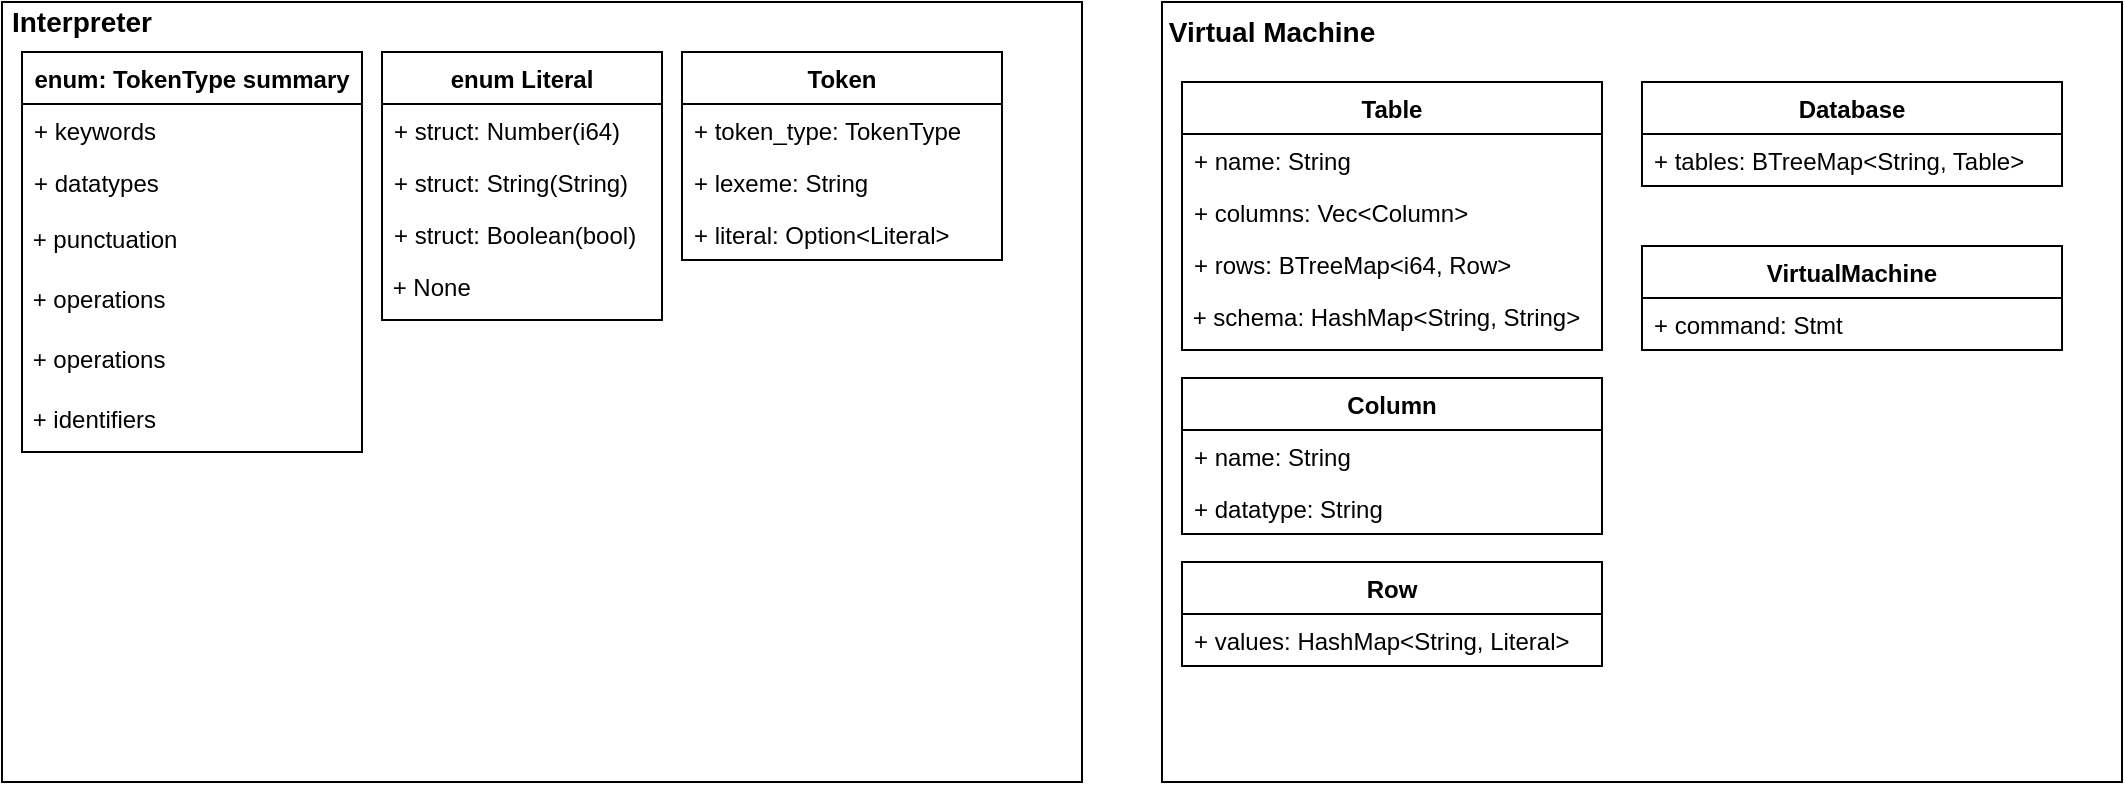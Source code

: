 <mxfile version="12.2.4" pages="1"><diagram id="60Gel2bjNJVOUfMTxKKR" name="Page-1"><mxGraphModel dx="897" dy="560" grid="1" gridSize="10" guides="1" tooltips="1" connect="1" arrows="1" fold="1" page="1" pageScale="1" pageWidth="1100" pageHeight="850" math="0" shadow="0"><root><mxCell id="0"/><mxCell id="1" parent="0"/><mxCell id="2" value="" style="rounded=0;whiteSpace=wrap;html=1;" parent="1" vertex="1"><mxGeometry x="20" y="20" width="540" height="390" as="geometry"/></mxCell><mxCell id="3" value="&lt;b style=&quot;font-size: 14px&quot;&gt;Interpreter&lt;/b&gt;" style="text;html=1;strokeColor=none;fillColor=none;align=center;verticalAlign=middle;whiteSpace=wrap;rounded=0;" parent="1" vertex="1"><mxGeometry x="40" y="20" width="40" height="20" as="geometry"/></mxCell><mxCell id="4" value="" style="rounded=0;whiteSpace=wrap;html=1;" parent="1" vertex="1"><mxGeometry x="600" y="20" width="480" height="390" as="geometry"/></mxCell><mxCell id="6" value="&lt;b&gt;&lt;font style=&quot;font-size: 14px&quot;&gt;Virtual Machine&lt;/font&gt;&lt;/b&gt;" style="text;html=1;strokeColor=none;fillColor=none;align=center;verticalAlign=middle;whiteSpace=wrap;rounded=0;" parent="1" vertex="1"><mxGeometry x="600" y="25" width="110" height="20" as="geometry"/></mxCell><mxCell id="11" value="enum: TokenType summary" style="swimlane;fontStyle=1;childLayout=stackLayout;horizontal=1;startSize=26;fillColor=none;horizontalStack=0;resizeParent=1;resizeParentMax=0;resizeLast=0;collapsible=1;marginBottom=0;" parent="1" vertex="1"><mxGeometry x="30" y="45" width="170" height="200" as="geometry"/></mxCell><mxCell id="13" value="+ keywords" style="text;strokeColor=none;fillColor=none;align=left;verticalAlign=top;spacingLeft=4;spacingRight=4;overflow=hidden;rotatable=0;points=[[0,0.5],[1,0.5]];portConstraint=eastwest;" parent="11" vertex="1"><mxGeometry y="26" width="170" height="26" as="geometry"/></mxCell><mxCell id="14" value="+ datatypes" style="text;strokeColor=none;fillColor=none;align=left;verticalAlign=top;spacingLeft=4;spacingRight=4;overflow=hidden;rotatable=0;points=[[0,0.5],[1,0.5]];portConstraint=eastwest;" parent="11" vertex="1"><mxGeometry y="52" width="170" height="28" as="geometry"/></mxCell><mxCell id="15" value="&amp;nbsp;+ punctuation" style="text;html=1;" parent="11" vertex="1"><mxGeometry y="80" width="170" height="30" as="geometry"/></mxCell><mxCell id="16" value="&amp;nbsp;+ operations" style="text;html=1;" parent="11" vertex="1"><mxGeometry y="110" width="170" height="30" as="geometry"/></mxCell><mxCell id="18" value="&amp;nbsp;+ operations" style="text;html=1;" parent="11" vertex="1"><mxGeometry y="140" width="170" height="30" as="geometry"/></mxCell><mxCell id="17" value="&amp;nbsp;+ identifiers" style="text;html=1;" parent="11" vertex="1"><mxGeometry y="170" width="170" height="30" as="geometry"/></mxCell><mxCell id="19" value="enum Literal" style="swimlane;fontStyle=1;childLayout=stackLayout;horizontal=1;startSize=26;fillColor=none;horizontalStack=0;resizeParent=1;resizeParentMax=0;resizeLast=0;collapsible=1;marginBottom=0;" parent="1" vertex="1"><mxGeometry x="210" y="45" width="140" height="134" as="geometry"/></mxCell><mxCell id="20" value="+ struct: Number(i64)" style="text;strokeColor=none;fillColor=none;align=left;verticalAlign=top;spacingLeft=4;spacingRight=4;overflow=hidden;rotatable=0;points=[[0,0.5],[1,0.5]];portConstraint=eastwest;" parent="19" vertex="1"><mxGeometry y="26" width="140" height="26" as="geometry"/></mxCell><mxCell id="21" value="+ struct: String(String)" style="text;strokeColor=none;fillColor=none;align=left;verticalAlign=top;spacingLeft=4;spacingRight=4;overflow=hidden;rotatable=0;points=[[0,0.5],[1,0.5]];portConstraint=eastwest;" parent="19" vertex="1"><mxGeometry y="52" width="140" height="26" as="geometry"/></mxCell><mxCell id="22" value="+ struct: Boolean(bool)" style="text;strokeColor=none;fillColor=none;align=left;verticalAlign=top;spacingLeft=4;spacingRight=4;overflow=hidden;rotatable=0;points=[[0,0.5],[1,0.5]];portConstraint=eastwest;" parent="19" vertex="1"><mxGeometry y="78" width="140" height="26" as="geometry"/></mxCell><mxCell id="23" value="&amp;nbsp;+ None" style="text;html=1;" parent="19" vertex="1"><mxGeometry y="104" width="140" height="30" as="geometry"/></mxCell><mxCell id="24" value="Token" style="swimlane;fontStyle=1;childLayout=stackLayout;horizontal=1;startSize=26;fillColor=none;horizontalStack=0;resizeParent=1;resizeParentMax=0;resizeLast=0;collapsible=1;marginBottom=0;" parent="1" vertex="1"><mxGeometry x="360" y="45" width="160" height="104" as="geometry"/></mxCell><mxCell id="25" value="+ token_type: TokenType" style="text;strokeColor=none;fillColor=none;align=left;verticalAlign=top;spacingLeft=4;spacingRight=4;overflow=hidden;rotatable=0;points=[[0,0.5],[1,0.5]];portConstraint=eastwest;" parent="24" vertex="1"><mxGeometry y="26" width="160" height="26" as="geometry"/></mxCell><mxCell id="26" value="+ lexeme: String" style="text;strokeColor=none;fillColor=none;align=left;verticalAlign=top;spacingLeft=4;spacingRight=4;overflow=hidden;rotatable=0;points=[[0,0.5],[1,0.5]];portConstraint=eastwest;" parent="24" vertex="1"><mxGeometry y="52" width="160" height="26" as="geometry"/></mxCell><mxCell id="27" value="+ literal: Option&lt;Literal&gt;" style="text;strokeColor=none;fillColor=none;align=left;verticalAlign=top;spacingLeft=4;spacingRight=4;overflow=hidden;rotatable=0;points=[[0,0.5],[1,0.5]];portConstraint=eastwest;" parent="24" vertex="1"><mxGeometry y="78" width="160" height="26" as="geometry"/></mxCell><mxCell id="28" value="Row" style="swimlane;fontStyle=1;childLayout=stackLayout;horizontal=1;startSize=26;fillColor=none;horizontalStack=0;resizeParent=1;resizeParentMax=0;resizeLast=0;collapsible=1;marginBottom=0;" parent="1" vertex="1"><mxGeometry x="610" y="300" width="210" height="52" as="geometry"/></mxCell><mxCell id="29" value="+ values: HashMap&lt;String, Literal&gt;" style="text;strokeColor=none;fillColor=none;align=left;verticalAlign=top;spacingLeft=4;spacingRight=4;overflow=hidden;rotatable=0;points=[[0,0.5],[1,0.5]];portConstraint=eastwest;" parent="28" vertex="1"><mxGeometry y="26" width="210" height="26" as="geometry"/></mxCell><mxCell id="32" value="Column" style="swimlane;fontStyle=1;childLayout=stackLayout;horizontal=1;startSize=26;fillColor=none;horizontalStack=0;resizeParent=1;resizeParentMax=0;resizeLast=0;collapsible=1;marginBottom=0;" parent="1" vertex="1"><mxGeometry x="610" y="208" width="210" height="78" as="geometry"/></mxCell><mxCell id="33" value="+ name: String" style="text;strokeColor=none;fillColor=none;align=left;verticalAlign=top;spacingLeft=4;spacingRight=4;overflow=hidden;rotatable=0;points=[[0,0.5],[1,0.5]];portConstraint=eastwest;" parent="32" vertex="1"><mxGeometry y="26" width="210" height="26" as="geometry"/></mxCell><mxCell id="34" value="+ datatype: String" style="text;strokeColor=none;fillColor=none;align=left;verticalAlign=top;spacingLeft=4;spacingRight=4;overflow=hidden;rotatable=0;points=[[0,0.5],[1,0.5]];portConstraint=eastwest;" parent="32" vertex="1"><mxGeometry y="52" width="210" height="26" as="geometry"/></mxCell><mxCell id="37" value="Table" style="swimlane;fontStyle=1;childLayout=stackLayout;horizontal=1;startSize=26;fillColor=none;horizontalStack=0;resizeParent=1;resizeParentMax=0;resizeLast=0;collapsible=1;marginBottom=0;" parent="1" vertex="1"><mxGeometry x="610" y="60" width="210" height="134" as="geometry"/></mxCell><mxCell id="38" value="+ name: String" style="text;strokeColor=none;fillColor=none;align=left;verticalAlign=top;spacingLeft=4;spacingRight=4;overflow=hidden;rotatable=0;points=[[0,0.5],[1,0.5]];portConstraint=eastwest;" parent="37" vertex="1"><mxGeometry y="26" width="210" height="26" as="geometry"/></mxCell><mxCell id="39" value="+ columns: Vec&lt;Column&gt;" style="text;strokeColor=none;fillColor=none;align=left;verticalAlign=top;spacingLeft=4;spacingRight=4;overflow=hidden;rotatable=0;points=[[0,0.5],[1,0.5]];portConstraint=eastwest;" parent="37" vertex="1"><mxGeometry y="52" width="210" height="26" as="geometry"/></mxCell><mxCell id="40" value="+ rows: BTreeMap&lt;i64, Row&gt;" style="text;strokeColor=none;fillColor=none;align=left;verticalAlign=top;spacingLeft=4;spacingRight=4;overflow=hidden;rotatable=0;points=[[0,0.5],[1,0.5]];portConstraint=eastwest;" parent="37" vertex="1"><mxGeometry y="78" width="210" height="26" as="geometry"/></mxCell><mxCell id="41" value="&amp;nbsp;+ schema: HashMap&amp;lt;String, String&amp;gt;" style="text;html=1;" parent="37" vertex="1"><mxGeometry y="104" width="210" height="30" as="geometry"/></mxCell><mxCell id="42" value="Database" style="swimlane;fontStyle=1;childLayout=stackLayout;horizontal=1;startSize=26;fillColor=none;horizontalStack=0;resizeParent=1;resizeParentMax=0;resizeLast=0;collapsible=1;marginBottom=0;" parent="1" vertex="1"><mxGeometry x="840" y="60" width="210" height="52" as="geometry"/></mxCell><mxCell id="43" value="+ tables: BTreeMap&lt;String, Table&gt;" style="text;strokeColor=none;fillColor=none;align=left;verticalAlign=top;spacingLeft=4;spacingRight=4;overflow=hidden;rotatable=0;points=[[0,0.5],[1,0.5]];portConstraint=eastwest;" parent="42" vertex="1"><mxGeometry y="26" width="210" height="26" as="geometry"/></mxCell><mxCell id="46" value="VirtualMachine" style="swimlane;fontStyle=1;childLayout=stackLayout;horizontal=1;startSize=26;fillColor=none;horizontalStack=0;resizeParent=1;resizeParentMax=0;resizeLast=0;collapsible=1;marginBottom=0;" parent="1" vertex="1"><mxGeometry x="840" y="142" width="210" height="52" as="geometry"/></mxCell><mxCell id="47" value="+ command: Stmt" style="text;strokeColor=none;fillColor=none;align=left;verticalAlign=top;spacingLeft=4;spacingRight=4;overflow=hidden;rotatable=0;points=[[0,0.5],[1,0.5]];portConstraint=eastwest;" parent="46" vertex="1"><mxGeometry y="26" width="210" height="26" as="geometry"/></mxCell></root></mxGraphModel></diagram></mxfile>